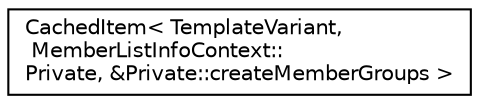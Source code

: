 digraph "Graphical Class Hierarchy"
{
 // LATEX_PDF_SIZE
  edge [fontname="Helvetica",fontsize="10",labelfontname="Helvetica",labelfontsize="10"];
  node [fontname="Helvetica",fontsize="10",shape=record];
  rankdir="LR";
  Node0 [label="CachedItem\< TemplateVariant,\l MemberListInfoContext::\lPrivate, &Private::createMemberGroups \>",height=0.2,width=0.4,color="black", fillcolor="white", style="filled",URL="$classCachedItem.html",tooltip=" "];
}
